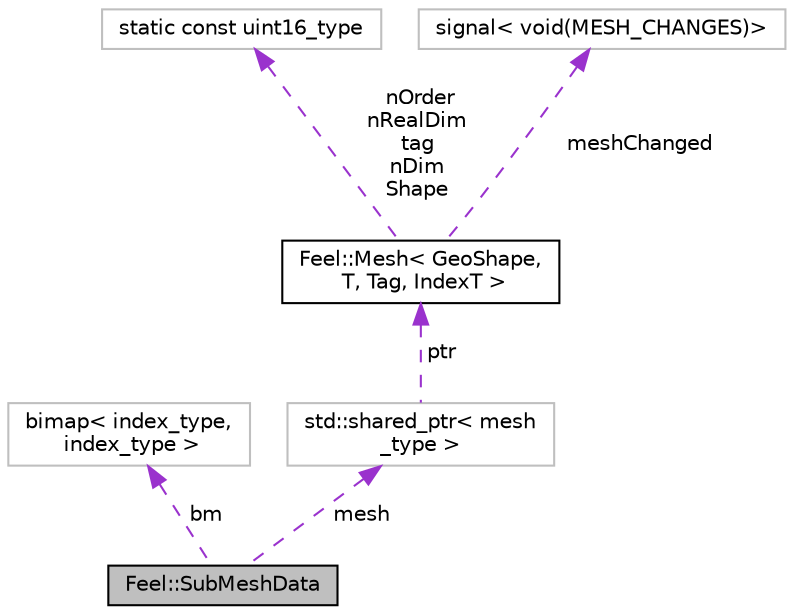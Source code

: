 digraph "Feel::SubMeshData"
{
 // LATEX_PDF_SIZE
  edge [fontname="Helvetica",fontsize="10",labelfontname="Helvetica",labelfontsize="10"];
  node [fontname="Helvetica",fontsize="10",shape=record];
  Node1 [label="Feel::SubMeshData",height=0.2,width=0.4,color="black", fillcolor="grey75", style="filled", fontcolor="black",tooltip="data structure storing sub mesh data"];
  Node2 -> Node1 [dir="back",color="darkorchid3",fontsize="10",style="dashed",label=" bm" ,fontname="Helvetica"];
  Node2 [label="bimap\< index_type,\l index_type \>",height=0.2,width=0.4,color="grey75", fillcolor="white", style="filled",tooltip=" "];
  Node3 -> Node1 [dir="back",color="darkorchid3",fontsize="10",style="dashed",label=" mesh" ,fontname="Helvetica"];
  Node3 [label="std::shared_ptr\< mesh\l_type \>",height=0.2,width=0.4,color="grey75", fillcolor="white", style="filled",tooltip=" "];
  Node4 -> Node3 [dir="back",color="darkorchid3",fontsize="10",style="dashed",label=" ptr" ,fontname="Helvetica"];
  Node4 [label="Feel::Mesh\< GeoShape,\l T, Tag, IndexT \>",height=0.2,width=0.4,color="black", fillcolor="white", style="filled",URL="$classFeel_1_1Mesh.html",tooltip="unifying mesh class"];
  Node5 -> Node4 [dir="back",color="darkorchid3",fontsize="10",style="dashed",label=" nOrder\nnRealDim\ntag\nnDim\nShape" ,fontname="Helvetica"];
  Node5 [label="static const uint16_type",height=0.2,width=0.4,color="grey75", fillcolor="white", style="filled",tooltip=" "];
  Node6 -> Node4 [dir="back",color="darkorchid3",fontsize="10",style="dashed",label=" meshChanged" ,fontname="Helvetica"];
  Node6 [label="signal\< void(MESH_CHANGES)\>",height=0.2,width=0.4,color="grey75", fillcolor="white", style="filled",tooltip=" "];
}
